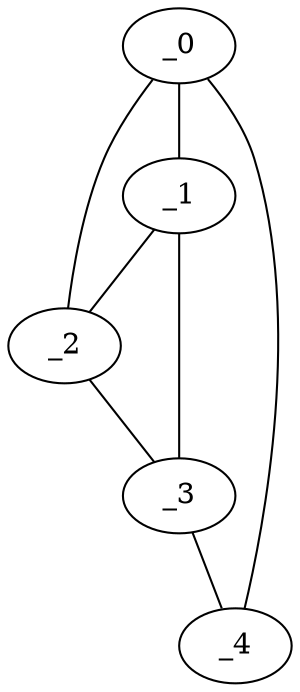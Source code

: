 graph MP1_0025 {
	_0	 [x="1.54391",
		y="1.8489"];
	_1	 [x="2.81155",
		y="2.84578"];
	_0 -- _1;
	_2	 [x="2.57174",
		y="0.3733"];
	_0 -- _2;
	_4	 [x="0.498967",
		y="3.0227"];
	_0 -- _4;
	_1 -- _2;
	_3	 [x="0.587269",
		y="0.4479"];
	_1 -- _3;
	_2 -- _3;
	_3 -- _4;
}
